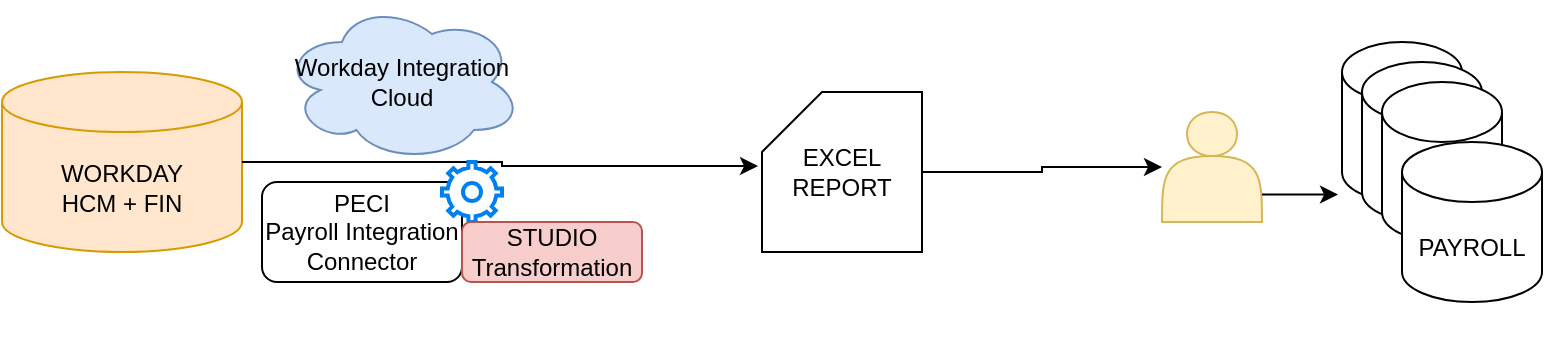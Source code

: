 <mxfile version="24.0.1" type="github">
  <diagram name="Page-1" id="qNvh9q0cnQRm7IAnavto">
    <mxGraphModel dx="1434" dy="738" grid="1" gridSize="10" guides="1" tooltips="1" connect="1" arrows="1" fold="1" page="1" pageScale="1" pageWidth="850" pageHeight="1100" math="0" shadow="0">
      <root>
        <mxCell id="0" />
        <mxCell id="1" parent="0" />
        <mxCell id="EHnlcvtDQJPPC53hWUWT-1" value="WORKDAY&lt;div&gt;HCM + FIN&lt;/div&gt;" style="shape=cylinder3;whiteSpace=wrap;html=1;boundedLbl=1;backgroundOutline=1;size=15;fillColor=#ffe6cc;strokeColor=#d79b00;" vertex="1" parent="1">
          <mxGeometry x="20" y="235" width="120" height="90" as="geometry" />
        </mxCell>
        <mxCell id="EHnlcvtDQJPPC53hWUWT-2" value="" style="shape=cylinder3;whiteSpace=wrap;html=1;boundedLbl=1;backgroundOutline=1;size=15;" vertex="1" parent="1">
          <mxGeometry x="690" y="220" width="60" height="80" as="geometry" />
        </mxCell>
        <mxCell id="EHnlcvtDQJPPC53hWUWT-3" value="" style="shape=cylinder3;whiteSpace=wrap;html=1;boundedLbl=1;backgroundOutline=1;size=15;" vertex="1" parent="1">
          <mxGeometry x="700" y="230" width="60" height="80" as="geometry" />
        </mxCell>
        <mxCell id="EHnlcvtDQJPPC53hWUWT-4" value="" style="shape=cylinder3;whiteSpace=wrap;html=1;boundedLbl=1;backgroundOutline=1;size=15;" vertex="1" parent="1">
          <mxGeometry x="710" y="240" width="60" height="80" as="geometry" />
        </mxCell>
        <mxCell id="EHnlcvtDQJPPC53hWUWT-5" value="PAYROLL" style="shape=cylinder3;whiteSpace=wrap;html=1;boundedLbl=1;backgroundOutline=1;size=15;" vertex="1" parent="1">
          <mxGeometry x="720" y="270" width="70" height="80" as="geometry" />
        </mxCell>
        <mxCell id="EHnlcvtDQJPPC53hWUWT-8" style="edgeStyle=orthogonalEdgeStyle;rounded=0;orthogonalLoop=1;jettySize=auto;html=1;" edge="1" parent="1" source="EHnlcvtDQJPPC53hWUWT-6" target="EHnlcvtDQJPPC53hWUWT-9">
          <mxGeometry relative="1" as="geometry">
            <mxPoint x="620" y="285" as="targetPoint" />
          </mxGeometry>
        </mxCell>
        <mxCell id="EHnlcvtDQJPPC53hWUWT-6" value="EXCEL&lt;div&gt;REPORT&lt;/div&gt;" style="shape=card;whiteSpace=wrap;html=1;" vertex="1" parent="1">
          <mxGeometry x="400" y="245" width="80" height="80" as="geometry" />
        </mxCell>
        <mxCell id="EHnlcvtDQJPPC53hWUWT-7" style="edgeStyle=orthogonalEdgeStyle;rounded=0;orthogonalLoop=1;jettySize=auto;html=1;exitX=1;exitY=0.5;exitDx=0;exitDy=0;exitPerimeter=0;entryX=-0.025;entryY=0.463;entryDx=0;entryDy=0;entryPerimeter=0;" edge="1" parent="1" source="EHnlcvtDQJPPC53hWUWT-1" target="EHnlcvtDQJPPC53hWUWT-6">
          <mxGeometry relative="1" as="geometry" />
        </mxCell>
        <mxCell id="EHnlcvtDQJPPC53hWUWT-9" value="" style="shape=actor;whiteSpace=wrap;html=1;fillColor=#fff2cc;strokeColor=#d6b656;" vertex="1" parent="1">
          <mxGeometry x="600" y="255" width="50" height="55" as="geometry" />
        </mxCell>
        <mxCell id="EHnlcvtDQJPPC53hWUWT-11" style="edgeStyle=orthogonalEdgeStyle;rounded=0;orthogonalLoop=1;jettySize=auto;html=1;exitX=1;exitY=0.75;exitDx=0;exitDy=0;entryX=-0.033;entryY=0.95;entryDx=0;entryDy=0;entryPerimeter=0;" edge="1" parent="1" source="EHnlcvtDQJPPC53hWUWT-9" target="EHnlcvtDQJPPC53hWUWT-2">
          <mxGeometry relative="1" as="geometry" />
        </mxCell>
        <mxCell id="EHnlcvtDQJPPC53hWUWT-12" value="Workday Integration Cloud" style="ellipse;shape=cloud;whiteSpace=wrap;html=1;fillColor=#dae8fc;strokeColor=#6c8ebf;" vertex="1" parent="1">
          <mxGeometry x="160" y="200" width="120" height="80" as="geometry" />
        </mxCell>
        <mxCell id="EHnlcvtDQJPPC53hWUWT-13" value="PECI&lt;div&gt;Payroll Integration Connector&lt;/div&gt;" style="rounded=1;whiteSpace=wrap;html=1;" vertex="1" parent="1">
          <mxGeometry x="150" y="290" width="100" height="50" as="geometry" />
        </mxCell>
        <mxCell id="EHnlcvtDQJPPC53hWUWT-14" value="" style="shape=image;html=1;verticalAlign=top;verticalLabelPosition=bottom;labelBackgroundColor=#ffffff;imageAspect=0;aspect=fixed;image=https://cdn1.iconfinder.com/data/icons/hawcons/32/699265-icon-37-file-xml-128.png" vertex="1" parent="1">
          <mxGeometry x="210" y="330" width="40" height="40" as="geometry" />
        </mxCell>
        <mxCell id="EHnlcvtDQJPPC53hWUWT-15" value="" style="html=1;verticalLabelPosition=bottom;align=center;labelBackgroundColor=#ffffff;verticalAlign=top;strokeWidth=2;strokeColor=#0080F0;shadow=0;dashed=0;shape=mxgraph.ios7.icons.settings;" vertex="1" parent="1">
          <mxGeometry x="240" y="280" width="30" height="30" as="geometry" />
        </mxCell>
        <mxCell id="EHnlcvtDQJPPC53hWUWT-16" value="STUDIO&lt;div&gt;Transformation&lt;/div&gt;" style="rounded=1;whiteSpace=wrap;html=1;fillColor=#f8cecc;strokeColor=#b85450;" vertex="1" parent="1">
          <mxGeometry x="250" y="310" width="90" height="30" as="geometry" />
        </mxCell>
      </root>
    </mxGraphModel>
  </diagram>
</mxfile>
